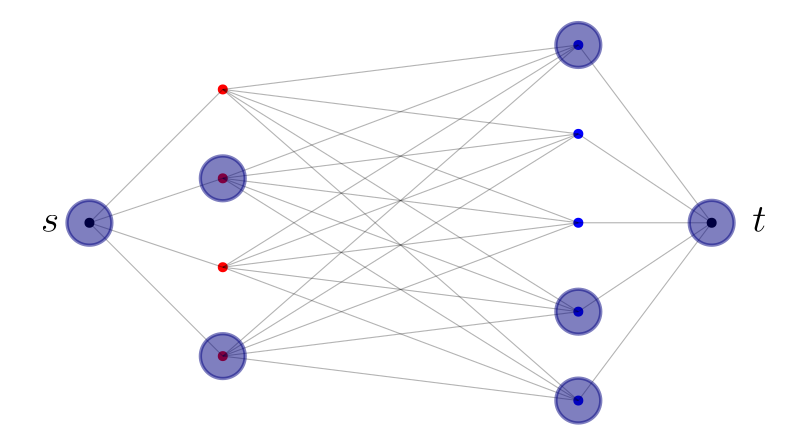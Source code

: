 <?xml version="1.0"?>
<!DOCTYPE ipe SYSTEM "ipe.dtd">
<ipe version="70206" creator="Ipe 7.2.7">
<info created="D:20190513071314" modified="D:20190513072508"/>
<ipestyle name="basic">
<symbol name="arrow/arc(spx)">
<path stroke="sym-stroke" fill="sym-stroke" pen="sym-pen">
0 0 m
-1 0.333 l
-1 -0.333 l
h
</path>
</symbol>
<symbol name="arrow/farc(spx)">
<path stroke="sym-stroke" fill="white" pen="sym-pen">
0 0 m
-1 0.333 l
-1 -0.333 l
h
</path>
</symbol>
<symbol name="arrow/ptarc(spx)">
<path stroke="sym-stroke" fill="sym-stroke" pen="sym-pen">
0 0 m
-1 0.333 l
-0.8 0 l
-1 -0.333 l
h
</path>
</symbol>
<symbol name="arrow/fptarc(spx)">
<path stroke="sym-stroke" fill="white" pen="sym-pen">
0 0 m
-1 0.333 l
-0.8 0 l
-1 -0.333 l
h
</path>
</symbol>
<symbol name="mark/circle(sx)" transformations="translations">
<path fill="sym-stroke">
0.6 0 0 0.6 0 0 e
0.4 0 0 0.4 0 0 e
</path>
</symbol>
<symbol name="mark/disk(sx)" transformations="translations">
<path fill="sym-stroke">
0.6 0 0 0.6 0 0 e
</path>
</symbol>
<symbol name="mark/fdisk(sfx)" transformations="translations">
<group>
<path fill="sym-fill">
0.5 0 0 0.5 0 0 e
</path>
<path fill="sym-stroke" fillrule="eofill">
0.6 0 0 0.6 0 0 e
0.4 0 0 0.4 0 0 e
</path>
</group>
</symbol>
<symbol name="mark/box(sx)" transformations="translations">
<path fill="sym-stroke" fillrule="eofill">
-0.6 -0.6 m
0.6 -0.6 l
0.6 0.6 l
-0.6 0.6 l
h
-0.4 -0.4 m
0.4 -0.4 l
0.4 0.4 l
-0.4 0.4 l
h
</path>
</symbol>
<symbol name="mark/square(sx)" transformations="translations">
<path fill="sym-stroke">
-0.6 -0.6 m
0.6 -0.6 l
0.6 0.6 l
-0.6 0.6 l
h
</path>
</symbol>
<symbol name="mark/fsquare(sfx)" transformations="translations">
<group>
<path fill="sym-fill">
-0.5 -0.5 m
0.5 -0.5 l
0.5 0.5 l
-0.5 0.5 l
h
</path>
<path fill="sym-stroke" fillrule="eofill">
-0.6 -0.6 m
0.6 -0.6 l
0.6 0.6 l
-0.6 0.6 l
h
-0.4 -0.4 m
0.4 -0.4 l
0.4 0.4 l
-0.4 0.4 l
h
</path>
</group>
</symbol>
<symbol name="mark/cross(sx)" transformations="translations">
<group>
<path fill="sym-stroke">
-0.43 -0.57 m
0.57 0.43 l
0.43 0.57 l
-0.57 -0.43 l
h
</path>
<path fill="sym-stroke">
-0.43 0.57 m
0.57 -0.43 l
0.43 -0.57 l
-0.57 0.43 l
h
</path>
</group>
</symbol>
<symbol name="arrow/fnormal(spx)">
<path stroke="sym-stroke" fill="white" pen="sym-pen">
0 0 m
-1 0.333 l
-1 -0.333 l
h
</path>
</symbol>
<symbol name="arrow/pointed(spx)">
<path stroke="sym-stroke" fill="sym-stroke" pen="sym-pen">
0 0 m
-1 0.333 l
-0.8 0 l
-1 -0.333 l
h
</path>
</symbol>
<symbol name="arrow/fpointed(spx)">
<path stroke="sym-stroke" fill="white" pen="sym-pen">
0 0 m
-1 0.333 l
-0.8 0 l
-1 -0.333 l
h
</path>
</symbol>
<symbol name="arrow/linear(spx)">
<path stroke="sym-stroke" pen="sym-pen">
-1 0.333 m
0 0 l
-1 -0.333 l
</path>
</symbol>
<symbol name="arrow/fdouble(spx)">
<path stroke="sym-stroke" fill="white" pen="sym-pen">
0 0 m
-1 0.333 l
-1 -0.333 l
h
-1 0 m
-2 0.333 l
-2 -0.333 l
h
</path>
</symbol>
<symbol name="arrow/double(spx)">
<path stroke="sym-stroke" fill="sym-stroke" pen="sym-pen">
0 0 m
-1 0.333 l
-1 -0.333 l
h
-1 0 m
-2 0.333 l
-2 -0.333 l
h
</path>
</symbol>
<pen name="heavier" value="0.8"/>
<pen name="fat" value="1.2"/>
<pen name="ultrafat" value="2"/>
<symbolsize name="large" value="5"/>
<symbolsize name="small" value="2"/>
<symbolsize name="tiny" value="1.1"/>
<arrowsize name="large" value="10"/>
<arrowsize name="small" value="5"/>
<arrowsize name="tiny" value="3"/>
<color name="red" value="1 0 0"/>
<color name="green" value="0 1 0"/>
<color name="blue" value="0 0 1"/>
<color name="yellow" value="1 1 0"/>
<color name="orange" value="1 0.647 0"/>
<color name="gold" value="1 0.843 0"/>
<color name="purple" value="0.627 0.125 0.941"/>
<color name="gray" value="0.745"/>
<color name="brown" value="0.647 0.165 0.165"/>
<color name="navy" value="0 0 0.502"/>
<color name="pink" value="1 0.753 0.796"/>
<color name="seagreen" value="0.18 0.545 0.341"/>
<color name="turquoise" value="0.251 0.878 0.816"/>
<color name="violet" value="0.933 0.51 0.933"/>
<color name="darkblue" value="0 0 0.545"/>
<color name="darkcyan" value="0 0.545 0.545"/>
<color name="darkgray" value="0.663"/>
<color name="darkgreen" value="0 0.392 0"/>
<color name="darkmagenta" value="0.545 0 0.545"/>
<color name="darkorange" value="1 0.549 0"/>
<color name="darkred" value="0.545 0 0"/>
<color name="lightblue" value="0.678 0.847 0.902"/>
<color name="lightcyan" value="0.878 1 1"/>
<color name="lightgray" value="0.827"/>
<color name="lightgreen" value="0.565 0.933 0.565"/>
<color name="lightyellow" value="1 1 0.878"/>
<dashstyle name="dashed" value="[4] 0"/>
<dashstyle name="dotted" value="[1 3] 0"/>
<dashstyle name="dash dotted" value="[4 2 1 2] 0"/>
<dashstyle name="dash dot dotted" value="[4 2 1 2 1 2] 0"/>
<textsize name="large" value="\large"/>
<textsize name="small" value="\small"/>
<textsize name="tiny" value="\tiny"/>
<textsize name="Large" value="\Large"/>
<textsize name="LARGE" value="\LARGE"/>
<textsize name="huge" value="\huge"/>
<textsize name="Huge" value="\Huge"/>
<textsize name="footnote" value="\footnotesize"/>
<textstyle name="center" begin="\begin{center}" end="\end{center}"/>
<textstyle name="itemize" begin="\begin{itemize}" end="\end{itemize}"/>
<textstyle name="item" begin="\begin{itemize}\item{}" end="\end{itemize}"/>
<gridsize name="4 pts" value="4"/>
<gridsize name="8 pts (~3 mm)" value="8"/>
<gridsize name="16 pts (~6 mm)" value="16"/>
<gridsize name="32 pts (~12 mm)" value="32"/>
<gridsize name="10 pts (~3.5 mm)" value="10"/>
<gridsize name="20 pts (~7 mm)" value="20"/>
<gridsize name="14 pts (~5 mm)" value="14"/>
<gridsize name="28 pts (~10 mm)" value="28"/>
<gridsize name="56 pts (~20 mm)" value="56"/>
<anglesize name="90 deg" value="90"/>
<anglesize name="60 deg" value="60"/>
<anglesize name="45 deg" value="45"/>
<anglesize name="30 deg" value="30"/>
<anglesize name="22.5 deg" value="22.5"/>
<opacity name="10%" value="0.1"/>
<opacity name="30%" value="0.3"/>
<opacity name="50%" value="0.5"/>
<opacity name="75%" value="0.75"/>
<tiling name="falling" angle="-60" step="4" width="1"/>
<tiling name="rising" angle="30" step="4" width="1"/>
</ipestyle>
<page>
<layer name="alpha"/>
<layer name="alive_st"/>
<layer name="alive_1"/>
<layer name="alive_2"/>
<layer name="sabt"/>
<layer name="sab"/>
<layer name="abt"/>
<layer name="len1"/>
<view layers="alpha alive_st alive_1 alive_2" active="len1"/>
<path layer="alpha" matrix="0.75 0 0 0.625 16 208" stroke="white">
128 512 m
128 256 l
512 256 l
512 512 l
h
</path>
<use matrix="1 0 0 1 -64 48" name="mark/disk(sx)" pos="256 448" size="normal" stroke="red"/>
<use matrix="1 0 0 1 -64 48" name="mark/disk(sx)" pos="256 416" size="normal" stroke="red"/>
<use matrix="1 0 0 1 -64 48" name="mark/disk(sx)" pos="256 384" size="normal" stroke="red"/>
<use matrix="1 0 0 1 -64 48" name="mark/disk(sx)" pos="256 352" size="normal" stroke="red"/>
<use matrix="1 0 0 1 -64 32" name="mark/disk(sx)" pos="384 480" size="normal" stroke="blue"/>
<use matrix="1 0 0 1 -64 32" name="mark/disk(sx)" pos="384 448" size="normal" stroke="blue"/>
<use matrix="1 0 0 1 -64 48" name="mark/disk(sx)" pos="384 400" size="normal" stroke="blue"/>
<use matrix="1 0 0 1 -64 48" name="mark/disk(sx)" pos="384 368" size="normal" stroke="blue"/>
<use matrix="1 0 0 1 -64 48" name="mark/disk(sx)" pos="384 336" size="normal" stroke="blue"/>
<use matrix="1 0 0 1 -64 48" name="mark/disk(sx)" pos="208 400" size="normal" stroke="black"/>
<use matrix="1 0 0 1 -64 48" name="mark/disk(sx)" pos="432 400" size="normal" stroke="black"/>
<path matrix="1 0 0 1 -64 48" stroke="black" opacity="30%">
256 448 m
384 464 l
</path>
<path matrix="1 0 0 1 -64 48" stroke="black" opacity="30%">
256 448 m
384 432 l
</path>
<path matrix="1 0 0 1 -64 48" stroke="black" opacity="30%">
256 448 m
384 400 l
</path>
<path matrix="1 0 0 1 -64 48" stroke="black" opacity="30%">
256 448 m
384 368 l
</path>
<path matrix="1 0 0 1 -64 48" stroke="black" opacity="30%">
256 448 m
384 336 l
</path>
<path matrix="1 0 0 1 -64 48" stroke="black" opacity="30%">
256 416 m
384 464 l
</path>
<path matrix="1 0 0 1 -64 48" stroke="black" opacity="30%">
256 416 m
384 432 l
</path>
<path matrix="1 0 0 1 -64 48" stroke="black" opacity="30%">
256 416 m
384 400 l
</path>
<path matrix="1 0 0 1 -64 48" stroke="black" opacity="30%">
256 384 m
384 368 l
</path>
<path matrix="1 0 0 1 -64 48" stroke="black" opacity="30%">
256 384 m
384 336 l
</path>
<path matrix="1 0 0 1 -64 48" stroke="black" opacity="30%">
256 384 m
384 400 l
</path>
<path matrix="1 0 0 1 -64 48" stroke="black" opacity="30%">
256 416 m
384 368 l
</path>
<path matrix="1 0 0 1 -64 48" stroke="black" opacity="30%">
256 416 m
384 336 l
</path>
<path matrix="1 0 0 1 -64 48" stroke="black" opacity="30%">
256 384 m
384 432 l
</path>
<path matrix="1 0 0 1 -64 48" stroke="black" opacity="30%">
256 384 m
384 464 l
</path>
<path matrix="1 0 0 1 -64 48" stroke="black" opacity="30%">
256 352 m
384 464 l
</path>
<path matrix="1 0 0 1 -64 48" stroke="black" opacity="30%">
256 352 m
384 432 l
</path>
<path matrix="1 0 0 1 -64 48" stroke="black" opacity="30%">
256 352 m
384 400 l
</path>
<path matrix="1 0 0 1 -64 48" stroke="black" opacity="30%">
256 352 m
384 368 l
</path>
<path matrix="1 0 0 1 -64 48" stroke="black" opacity="30%">
256 352 m
384 336 l
</path>
<path matrix="1 0 0 1 -64 48" stroke="black" opacity="30%">
208 400 m
256 448 l
</path>
<path matrix="1 0 0 1 -64 48" stroke="black" opacity="30%">
208 400 m
256 416 l
</path>
<path matrix="1 0 0 1 -64 48" stroke="black" opacity="30%">
208 400 m
256 384 l
</path>
<path matrix="1 0 0 1 -64 48" stroke="black" opacity="30%">
208 400 m
256 352 l
</path>
<path matrix="1 0 0 1 -64 48" stroke="black" opacity="30%">
384 464 m
432 400 l
</path>
<path matrix="1 0 0 1 -64 48" stroke="black" opacity="30%">
384 432 m
432 400 l
</path>
<path matrix="1 0 0 1 -64 48" stroke="black" opacity="30%">
384 400 m
432 400 l
</path>
<path matrix="1 0 0 1 -64 48" stroke="black" opacity="30%">
384 368 m
432 400 l
</path>
<path matrix="1 0 0 1 -64 48" stroke="black" opacity="30%">
384 336 m
432 400 l
</path>
<text matrix="1 0 0 1 -64 48" transformations="translations" pos="190.5 396.769" stroke="black" type="label" width="6.617" height="6.177" depth="0" valign="baseline" size="Large" style="math">s</text>
<text matrix="1 0 0 1 -64 48" transformations="translations" pos="446.654 396.769" stroke="black" type="label" width="5.073" height="8.824" depth="0" valign="baseline" size="Large" style="math">t</text>
<path layer="alive_st" matrix="1 0 0 1 16 -112" stroke="navy" fill="navy" pen="fat" opacity="50%">
8.0625 0 0 8.0625 128 560 e
</path>
<path matrix="1 0 0 1 240 -112" stroke="navy" fill="navy" pen="fat" opacity="50%">
8.0625 0 0 8.0625 128 560 e
</path>
<path layer="alive_1" matrix="1 0 0 1 192 -48" stroke="navy" fill="navy" pen="fat" opacity="50%">
8.0625 0 0 8.0625 128 560 e
</path>
<path matrix="1 0 0 1 192 -144" stroke="navy" fill="navy" pen="fat" opacity="50%">
8.0625 0 0 8.0625 128 560 e
</path>
<path matrix="1 0 0 1 192 -176" stroke="navy" fill="navy" pen="fat" opacity="50%">
8.0625 0 0 8.0625 128 560 e
</path>
<path layer="alive_2" matrix="1 0 0 1 64 -160" stroke="navy" fill="navy" pen="fat" opacity="50%">
8.0625 0 0 8.0625 128 560 e
</path>
<path matrix="1 0 0 1 64 -96" stroke="navy" fill="navy" pen="fat" opacity="50%">
8.0625 0 0 8.0625 128 560 e
</path>
<path layer="sabt" stroke="navy" pen="fat" arrow="normal/normal">
144 448 m
192 432 l
320 480 l
368 448 l
</path>
<path layer="sab" stroke="navy" pen="fat" arrow="normal/normal">
144 448 m
192 496 l
320 512 l
</path>
<path layer="abt" stroke="navy" pen="fat" arrow="normal/normal">
192 400 m
320 448 l
368 448 l
</path>
<path layer="len1" stroke="navy" pen="fat" arrow="normal/normal">
192 464 m
320 384 l
</path>
</page>
<page>
<layer name="alpha"/>
<layer name="alive_st"/>
<layer name="alive_1"/>
<layer name="alive_2"/>
<layer name="sabt"/>
<layer name="sab"/>
<layer name="abt"/>
<layer name="len1"/>
<view layers="alpha alive_st alive_1 alive_2 len1" active="len1"/>
<path layer="alpha" matrix="0.75 0 0 0.625 16 208" stroke="white">
128 512 m
128 256 l
512 256 l
512 512 l
h
</path>
<use matrix="1 0 0 1 -64 48" name="mark/disk(sx)" pos="256 448" size="normal" stroke="red"/>
<use matrix="1 0 0 1 -64 48" name="mark/disk(sx)" pos="256 416" size="normal" stroke="red"/>
<use matrix="1 0 0 1 -64 48" name="mark/disk(sx)" pos="256 384" size="normal" stroke="red"/>
<use matrix="1 0 0 1 -64 48" name="mark/disk(sx)" pos="256 352" size="normal" stroke="red"/>
<use matrix="1 0 0 1 -64 32" name="mark/disk(sx)" pos="384 480" size="normal" stroke="blue"/>
<use matrix="1 0 0 1 -64 32" name="mark/disk(sx)" pos="384 448" size="normal" stroke="blue"/>
<use matrix="1 0 0 1 -64 48" name="mark/disk(sx)" pos="384 400" size="normal" stroke="blue"/>
<use matrix="1 0 0 1 -64 48" name="mark/disk(sx)" pos="384 368" size="normal" stroke="blue"/>
<use matrix="1 0 0 1 -64 48" name="mark/disk(sx)" pos="384 336" size="normal" stroke="blue"/>
<use matrix="1 0 0 1 -64 48" name="mark/disk(sx)" pos="208 400" size="normal" stroke="black"/>
<use matrix="1 0 0 1 -64 48" name="mark/disk(sx)" pos="432 400" size="normal" stroke="black"/>
<path matrix="1 0 0 1 -64 48" stroke="black" opacity="30%">
256 448 m
384 464 l
</path>
<path matrix="1 0 0 1 -64 48" stroke="black" opacity="30%">
256 448 m
384 432 l
</path>
<path matrix="1 0 0 1 -64 48" stroke="black" opacity="30%">
256 448 m
384 400 l
</path>
<path matrix="1 0 0 1 -64 48" stroke="black" opacity="30%">
256 448 m
384 368 l
</path>
<path matrix="1 0 0 1 -64 48" stroke="black" opacity="30%">
256 448 m
384 336 l
</path>
<path matrix="1 0 0 1 -64 48" stroke="black" opacity="30%">
256 416 m
384 464 l
</path>
<path matrix="1 0 0 1 -64 48" stroke="black" opacity="30%">
256 416 m
384 432 l
</path>
<path matrix="1 0 0 1 -64 48" stroke="black" opacity="30%">
256 416 m
384 400 l
</path>
<path matrix="1 0 0 1 -64 48" stroke="black" opacity="30%">
256 384 m
384 368 l
</path>
<path matrix="1 0 0 1 -64 48" stroke="black" opacity="30%">
256 384 m
384 336 l
</path>
<path matrix="1 0 0 1 -64 48" stroke="black" opacity="30%">
256 384 m
384 400 l
</path>
<path matrix="1 0 0 1 -64 48" stroke="black" opacity="30%">
256 416 m
384 368 l
</path>
<path matrix="1 0 0 1 -64 48" stroke="black" opacity="30%">
256 416 m
384 336 l
</path>
<path matrix="1 0 0 1 -64 48" stroke="black" opacity="30%">
256 384 m
384 432 l
</path>
<path matrix="1 0 0 1 -64 48" stroke="black" opacity="30%">
256 384 m
384 464 l
</path>
<path matrix="1 0 0 1 -64 48" stroke="black" opacity="30%">
256 352 m
384 464 l
</path>
<path matrix="1 0 0 1 -64 48" stroke="black" opacity="30%">
256 352 m
384 432 l
</path>
<path matrix="1 0 0 1 -64 48" stroke="black" opacity="30%">
256 352 m
384 400 l
</path>
<path matrix="1 0 0 1 -64 48" stroke="black" opacity="30%">
256 352 m
384 368 l
</path>
<path matrix="1 0 0 1 -64 48" stroke="black" opacity="30%">
256 352 m
384 336 l
</path>
<path matrix="1 0 0 1 -64 48" stroke="black" opacity="30%">
208 400 m
256 448 l
</path>
<path matrix="1 0 0 1 -64 48" stroke="black" opacity="30%">
208 400 m
256 416 l
</path>
<path matrix="1 0 0 1 -64 48" stroke="black" opacity="30%">
208 400 m
256 384 l
</path>
<path matrix="1 0 0 1 -64 48" stroke="black" opacity="30%">
208 400 m
256 352 l
</path>
<path matrix="1 0 0 1 -64 48" stroke="black" opacity="30%">
384 464 m
432 400 l
</path>
<path matrix="1 0 0 1 -64 48" stroke="black" opacity="30%">
384 432 m
432 400 l
</path>
<path matrix="1 0 0 1 -64 48" stroke="black" opacity="30%">
384 400 m
432 400 l
</path>
<path matrix="1 0 0 1 -64 48" stroke="black" opacity="30%">
384 368 m
432 400 l
</path>
<path matrix="1 0 0 1 -64 48" stroke="black" opacity="30%">
384 336 m
432 400 l
</path>
<text matrix="1 0 0 1 -64 48" transformations="translations" pos="190.5 396.769" stroke="black" type="label" width="6.617" height="6.177" depth="0" valign="baseline" size="Large" style="math">s</text>
<text matrix="1 0 0 1 -64 48" transformations="translations" pos="446.654 396.769" stroke="black" type="label" width="5.073" height="8.824" depth="0" valign="baseline" size="Large" style="math">t</text>
<path layer="alive_st" matrix="1 0 0 1 16 -112" stroke="navy" fill="navy" pen="fat" opacity="50%">
8.0625 0 0 8.0625 128 560 e
</path>
<path matrix="1 0 0 1 240 -112" stroke="navy" fill="navy" pen="fat" opacity="50%">
8.0625 0 0 8.0625 128 560 e
</path>
<path layer="alive_1" matrix="1 0 0 1 192 -48" stroke="navy" fill="navy" pen="fat" opacity="50%">
8.0625 0 0 8.0625 128 560 e
</path>
<path matrix="1 0 0 1 192 -144" stroke="navy" fill="navy" pen="fat" opacity="50%">
8.0625 0 0 8.0625 128 560 e
</path>
<path matrix="1 0 0 1 192 -176" stroke="navy" fill="navy" pen="fat" opacity="50%">
8.0625 0 0 8.0625 128 560 e
</path>
<path layer="alive_2" matrix="1 0 0 1 64 -160" stroke="navy" fill="navy" pen="fat" opacity="50%">
8.0625 0 0 8.0625 128 560 e
</path>
<path matrix="1 0 0 1 64 -96" stroke="navy" fill="navy" pen="fat" opacity="50%">
8.0625 0 0 8.0625 128 560 e
</path>
<path layer="sabt" stroke="navy" pen="fat" arrow="normal/normal">
144 448 m
192 432 l
320 480 l
368 448 l
</path>
<path layer="sab" stroke="navy" pen="fat" arrow="normal/normal">
144 448 m
192 496 l
320 512 l
</path>
<path layer="abt" stroke="navy" pen="fat" arrow="normal/normal">
192 400 m
320 448 l
368 448 l
</path>
<path layer="len1" stroke="navy" pen="fat" arrow="normal/normal">
192 464 m
320 384 l
</path>
</page>
<page>
<layer name="alpha"/>
<layer name="alive_st"/>
<layer name="alive_1"/>
<layer name="alive_2"/>
<layer name="sabt"/>
<layer name="sab"/>
<layer name="abt"/>
<layer name="len1"/>
<view layers="alpha alive_st alive_1 alive_2 sab abt" active="len1"/>
<path layer="alpha" matrix="0.75 0 0 0.625 16 208" stroke="white">
128 512 m
128 256 l
512 256 l
512 512 l
h
</path>
<use matrix="1 0 0 1 -64 48" name="mark/disk(sx)" pos="256 448" size="normal" stroke="red"/>
<use matrix="1 0 0 1 -64 48" name="mark/disk(sx)" pos="256 416" size="normal" stroke="red"/>
<use matrix="1 0 0 1 -64 48" name="mark/disk(sx)" pos="256 384" size="normal" stroke="red"/>
<use matrix="1 0 0 1 -64 48" name="mark/disk(sx)" pos="256 352" size="normal" stroke="red"/>
<use matrix="1 0 0 1 -64 32" name="mark/disk(sx)" pos="384 480" size="normal" stroke="blue"/>
<use matrix="1 0 0 1 -64 32" name="mark/disk(sx)" pos="384 448" size="normal" stroke="blue"/>
<use matrix="1 0 0 1 -64 48" name="mark/disk(sx)" pos="384 400" size="normal" stroke="blue"/>
<use matrix="1 0 0 1 -64 48" name="mark/disk(sx)" pos="384 368" size="normal" stroke="blue"/>
<use matrix="1 0 0 1 -64 48" name="mark/disk(sx)" pos="384 336" size="normal" stroke="blue"/>
<use matrix="1 0 0 1 -64 48" name="mark/disk(sx)" pos="208 400" size="normal" stroke="black"/>
<use matrix="1 0 0 1 -64 48" name="mark/disk(sx)" pos="432 400" size="normal" stroke="black"/>
<path matrix="1 0 0 1 -64 48" stroke="black" opacity="30%">
256 448 m
384 464 l
</path>
<path matrix="1 0 0 1 -64 48" stroke="black" opacity="30%">
256 448 m
384 432 l
</path>
<path matrix="1 0 0 1 -64 48" stroke="black" opacity="30%">
256 448 m
384 400 l
</path>
<path matrix="1 0 0 1 -64 48" stroke="black" opacity="30%">
256 448 m
384 368 l
</path>
<path matrix="1 0 0 1 -64 48" stroke="black" opacity="30%">
256 448 m
384 336 l
</path>
<path matrix="1 0 0 1 -64 48" stroke="black" opacity="30%">
256 416 m
384 464 l
</path>
<path matrix="1 0 0 1 -64 48" stroke="black" opacity="30%">
256 416 m
384 432 l
</path>
<path matrix="1 0 0 1 -64 48" stroke="black" opacity="30%">
256 416 m
384 400 l
</path>
<path matrix="1 0 0 1 -64 48" stroke="black" opacity="30%">
256 384 m
384 368 l
</path>
<path matrix="1 0 0 1 -64 48" stroke="black" opacity="30%">
256 384 m
384 336 l
</path>
<path matrix="1 0 0 1 -64 48" stroke="black" opacity="30%">
256 384 m
384 400 l
</path>
<path matrix="1 0 0 1 -64 48" stroke="black" opacity="30%">
256 416 m
384 368 l
</path>
<path matrix="1 0 0 1 -64 48" stroke="black" opacity="30%">
256 416 m
384 336 l
</path>
<path matrix="1 0 0 1 -64 48" stroke="black" opacity="30%">
256 384 m
384 432 l
</path>
<path matrix="1 0 0 1 -64 48" stroke="black" opacity="30%">
256 384 m
384 464 l
</path>
<path matrix="1 0 0 1 -64 48" stroke="black" opacity="30%">
256 352 m
384 464 l
</path>
<path matrix="1 0 0 1 -64 48" stroke="black" opacity="30%">
256 352 m
384 432 l
</path>
<path matrix="1 0 0 1 -64 48" stroke="black" opacity="30%">
256 352 m
384 400 l
</path>
<path matrix="1 0 0 1 -64 48" stroke="black" opacity="30%">
256 352 m
384 368 l
</path>
<path matrix="1 0 0 1 -64 48" stroke="black" opacity="30%">
256 352 m
384 336 l
</path>
<path matrix="1 0 0 1 -64 48" stroke="black" opacity="30%">
208 400 m
256 448 l
</path>
<path matrix="1 0 0 1 -64 48" stroke="black" opacity="30%">
208 400 m
256 416 l
</path>
<path matrix="1 0 0 1 -64 48" stroke="black" opacity="30%">
208 400 m
256 384 l
</path>
<path matrix="1 0 0 1 -64 48" stroke="black" opacity="30%">
208 400 m
256 352 l
</path>
<path matrix="1 0 0 1 -64 48" stroke="black" opacity="30%">
384 464 m
432 400 l
</path>
<path matrix="1 0 0 1 -64 48" stroke="black" opacity="30%">
384 432 m
432 400 l
</path>
<path matrix="1 0 0 1 -64 48" stroke="black" opacity="30%">
384 400 m
432 400 l
</path>
<path matrix="1 0 0 1 -64 48" stroke="black" opacity="30%">
384 368 m
432 400 l
</path>
<path matrix="1 0 0 1 -64 48" stroke="black" opacity="30%">
384 336 m
432 400 l
</path>
<text matrix="1 0 0 1 -64 48" transformations="translations" pos="190.5 396.769" stroke="black" type="label" width="6.617" height="6.177" depth="0" valign="baseline" size="Large" style="math">s</text>
<text matrix="1 0 0 1 -64 48" transformations="translations" pos="446.654 396.769" stroke="black" type="label" width="5.073" height="8.824" depth="0" valign="baseline" size="Large" style="math">t</text>
<path layer="alive_st" matrix="1 0 0 1 16 -112" stroke="navy" fill="navy" pen="fat" opacity="50%">
8.0625 0 0 8.0625 128 560 e
</path>
<path matrix="1 0 0 1 240 -112" stroke="navy" fill="navy" pen="fat" opacity="50%">
8.0625 0 0 8.0625 128 560 e
</path>
<path layer="alive_1" matrix="1 0 0 1 192 -48" stroke="navy" fill="navy" pen="fat" opacity="50%">
8.0625 0 0 8.0625 128 560 e
</path>
<path matrix="1 0 0 1 192 -144" stroke="navy" fill="navy" pen="fat" opacity="50%">
8.0625 0 0 8.0625 128 560 e
</path>
<path matrix="1 0 0 1 192 -176" stroke="navy" fill="navy" pen="fat" opacity="50%">
8.0625 0 0 8.0625 128 560 e
</path>
<path layer="alive_2" matrix="1 0 0 1 64 -160" stroke="navy" fill="navy" pen="fat" opacity="50%">
8.0625 0 0 8.0625 128 560 e
</path>
<path matrix="1 0 0 1 64 -96" stroke="navy" fill="navy" pen="fat" opacity="50%">
8.0625 0 0 8.0625 128 560 e
</path>
<path layer="sabt" stroke="navy" pen="fat" arrow="normal/normal">
144 448 m
192 432 l
320 480 l
368 448 l
</path>
<path layer="sab" stroke="navy" pen="fat" arrow="normal/normal">
144 448 m
192 496 l
320 512 l
</path>
<path layer="abt" stroke="navy" pen="fat" arrow="normal/normal">
192 400 m
320 448 l
368 448 l
</path>
<path layer="len1" stroke="navy" pen="fat" arrow="normal/normal">
192 464 m
320 384 l
</path>
</page>
<page>
<layer name="alpha"/>
<layer name="alive_st"/>
<layer name="alive_1"/>
<layer name="alive_2"/>
<layer name="sabt"/>
<layer name="sab"/>
<layer name="abt"/>
<layer name="len1"/>
<view layers="alpha alive_st alive_1 alive_2 sabt" active="len1"/>
<path layer="alpha" matrix="0.75 0 0 0.625 16 208" stroke="white">
128 512 m
128 256 l
512 256 l
512 512 l
h
</path>
<use matrix="1 0 0 1 -64 48" name="mark/disk(sx)" pos="256 448" size="normal" stroke="red"/>
<use matrix="1 0 0 1 -64 48" name="mark/disk(sx)" pos="256 416" size="normal" stroke="red"/>
<use matrix="1 0 0 1 -64 48" name="mark/disk(sx)" pos="256 384" size="normal" stroke="red"/>
<use matrix="1 0 0 1 -64 48" name="mark/disk(sx)" pos="256 352" size="normal" stroke="red"/>
<use matrix="1 0 0 1 -64 32" name="mark/disk(sx)" pos="384 480" size="normal" stroke="blue"/>
<use matrix="1 0 0 1 -64 32" name="mark/disk(sx)" pos="384 448" size="normal" stroke="blue"/>
<use matrix="1 0 0 1 -64 48" name="mark/disk(sx)" pos="384 400" size="normal" stroke="blue"/>
<use matrix="1 0 0 1 -64 48" name="mark/disk(sx)" pos="384 368" size="normal" stroke="blue"/>
<use matrix="1 0 0 1 -64 48" name="mark/disk(sx)" pos="384 336" size="normal" stroke="blue"/>
<use matrix="1 0 0 1 -64 48" name="mark/disk(sx)" pos="208 400" size="normal" stroke="black"/>
<use matrix="1 0 0 1 -64 48" name="mark/disk(sx)" pos="432 400" size="normal" stroke="black"/>
<path matrix="1 0 0 1 -64 48" stroke="black" opacity="30%">
256 448 m
384 464 l
</path>
<path matrix="1 0 0 1 -64 48" stroke="black" opacity="30%">
256 448 m
384 432 l
</path>
<path matrix="1 0 0 1 -64 48" stroke="black" opacity="30%">
256 448 m
384 400 l
</path>
<path matrix="1 0 0 1 -64 48" stroke="black" opacity="30%">
256 448 m
384 368 l
</path>
<path matrix="1 0 0 1 -64 48" stroke="black" opacity="30%">
256 448 m
384 336 l
</path>
<path matrix="1 0 0 1 -64 48" stroke="black" opacity="30%">
256 416 m
384 464 l
</path>
<path matrix="1 0 0 1 -64 48" stroke="black" opacity="30%">
256 416 m
384 432 l
</path>
<path matrix="1 0 0 1 -64 48" stroke="black" opacity="30%">
256 416 m
384 400 l
</path>
<path matrix="1 0 0 1 -64 48" stroke="black" opacity="30%">
256 384 m
384 368 l
</path>
<path matrix="1 0 0 1 -64 48" stroke="black" opacity="30%">
256 384 m
384 336 l
</path>
<path matrix="1 0 0 1 -64 48" stroke="black" opacity="30%">
256 384 m
384 400 l
</path>
<path matrix="1 0 0 1 -64 48" stroke="black" opacity="30%">
256 416 m
384 368 l
</path>
<path matrix="1 0 0 1 -64 48" stroke="black" opacity="30%">
256 416 m
384 336 l
</path>
<path matrix="1 0 0 1 -64 48" stroke="black" opacity="30%">
256 384 m
384 432 l
</path>
<path matrix="1 0 0 1 -64 48" stroke="black" opacity="30%">
256 384 m
384 464 l
</path>
<path matrix="1 0 0 1 -64 48" stroke="black" opacity="30%">
256 352 m
384 464 l
</path>
<path matrix="1 0 0 1 -64 48" stroke="black" opacity="30%">
256 352 m
384 432 l
</path>
<path matrix="1 0 0 1 -64 48" stroke="black" opacity="30%">
256 352 m
384 400 l
</path>
<path matrix="1 0 0 1 -64 48" stroke="black" opacity="30%">
256 352 m
384 368 l
</path>
<path matrix="1 0 0 1 -64 48" stroke="black" opacity="30%">
256 352 m
384 336 l
</path>
<path matrix="1 0 0 1 -64 48" stroke="black" opacity="30%">
208 400 m
256 448 l
</path>
<path matrix="1 0 0 1 -64 48" stroke="black" opacity="30%">
208 400 m
256 416 l
</path>
<path matrix="1 0 0 1 -64 48" stroke="black" opacity="30%">
208 400 m
256 384 l
</path>
<path matrix="1 0 0 1 -64 48" stroke="black" opacity="30%">
208 400 m
256 352 l
</path>
<path matrix="1 0 0 1 -64 48" stroke="black" opacity="30%">
384 464 m
432 400 l
</path>
<path matrix="1 0 0 1 -64 48" stroke="black" opacity="30%">
384 432 m
432 400 l
</path>
<path matrix="1 0 0 1 -64 48" stroke="black" opacity="30%">
384 400 m
432 400 l
</path>
<path matrix="1 0 0 1 -64 48" stroke="black" opacity="30%">
384 368 m
432 400 l
</path>
<path matrix="1 0 0 1 -64 48" stroke="black" opacity="30%">
384 336 m
432 400 l
</path>
<text matrix="1 0 0 1 -64 48" transformations="translations" pos="190.5 396.769" stroke="black" type="label" width="6.617" height="6.177" depth="0" valign="baseline" size="Large" style="math">s</text>
<text matrix="1 0 0 1 -64 48" transformations="translations" pos="446.654 396.769" stroke="black" type="label" width="5.073" height="8.824" depth="0" valign="baseline" size="Large" style="math">t</text>
<path layer="alive_st" matrix="1 0 0 1 16 -112" stroke="navy" fill="navy" pen="fat" opacity="50%">
8.0625 0 0 8.0625 128 560 e
</path>
<path matrix="1 0 0 1 240 -112" stroke="navy" fill="navy" pen="fat" opacity="50%">
8.0625 0 0 8.0625 128 560 e
</path>
<path layer="alive_1" matrix="1 0 0 1 192 -48" stroke="navy" fill="navy" pen="fat" opacity="50%">
8.0625 0 0 8.0625 128 560 e
</path>
<path matrix="1 0 0 1 192 -144" stroke="navy" fill="navy" pen="fat" opacity="50%">
8.0625 0 0 8.0625 128 560 e
</path>
<path matrix="1 0 0 1 192 -176" stroke="navy" fill="navy" pen="fat" opacity="50%">
8.0625 0 0 8.0625 128 560 e
</path>
<path layer="alive_2" matrix="1 0 0 1 64 -160" stroke="navy" fill="navy" pen="fat" opacity="50%">
8.0625 0 0 8.0625 128 560 e
</path>
<path matrix="1 0 0 1 64 -96" stroke="navy" fill="navy" pen="fat" opacity="50%">
8.0625 0 0 8.0625 128 560 e
</path>
<path layer="sabt" stroke="navy" pen="fat" arrow="normal/normal">
144 448 m
192 432 l
320 480 l
368 448 l
</path>
<path layer="sab" stroke="navy" pen="fat" arrow="normal/normal">
144 448 m
192 496 l
320 512 l
</path>
<path layer="abt" stroke="navy" pen="fat" arrow="normal/normal">
192 400 m
320 448 l
368 448 l
</path>
<path layer="len1" stroke="navy" pen="fat" arrow="normal/normal">
192 464 m
320 384 l
</path>
</page>
<page>
<layer name="alpha"/>
<layer name="alive_st"/>
<layer name="alive_1"/>
<layer name="alive_2"/>
<layer name="sabt"/>
<layer name="sab"/>
<layer name="abt"/>
<layer name="len1"/>
<layer name="labels_ab"/>
<view layers="alpha alive_st alive_1 alive_2 sab labels_ab" active="labels_ab"/>
<path layer="alpha" matrix="0.75 0 0 0.625 16 208" stroke="white">
128 512 m
128 256 l
512 256 l
512 512 l
h
</path>
<use matrix="1 0 0 1 -64 48" name="mark/disk(sx)" pos="256 448" size="normal" stroke="red"/>
<use matrix="1 0 0 1 -64 48" name="mark/disk(sx)" pos="256 416" size="normal" stroke="red"/>
<use matrix="1 0 0 1 -64 48" name="mark/disk(sx)" pos="256 384" size="normal" stroke="red"/>
<use matrix="1 0 0 1 -64 48" name="mark/disk(sx)" pos="256 352" size="normal" stroke="red"/>
<use matrix="1 0 0 1 -64 32" name="mark/disk(sx)" pos="384 480" size="normal" stroke="blue"/>
<use matrix="1 0 0 1 -64 32" name="mark/disk(sx)" pos="384 448" size="normal" stroke="blue"/>
<use matrix="1 0 0 1 -64 48" name="mark/disk(sx)" pos="384 400" size="normal" stroke="blue"/>
<use matrix="1 0 0 1 -64 48" name="mark/disk(sx)" pos="384 368" size="normal" stroke="blue"/>
<use matrix="1 0 0 1 -64 48" name="mark/disk(sx)" pos="384 336" size="normal" stroke="blue"/>
<use matrix="1 0 0 1 -64 48" name="mark/disk(sx)" pos="208 400" size="normal" stroke="black"/>
<use matrix="1 0 0 1 -64 48" name="mark/disk(sx)" pos="432 400" size="normal" stroke="black"/>
<path matrix="1 0 0 1 -64 48" stroke="black" opacity="30%">
256 448 m
384 464 l
</path>
<path matrix="1 0 0 1 -64 48" stroke="black" opacity="30%">
256 448 m
384 432 l
</path>
<path matrix="1 0 0 1 -64 48" stroke="black" opacity="30%">
256 448 m
384 400 l
</path>
<path matrix="1 0 0 1 -64 48" stroke="black" opacity="30%">
256 448 m
384 368 l
</path>
<path matrix="1 0 0 1 -64 48" stroke="black" opacity="30%">
256 448 m
384 336 l
</path>
<path matrix="1 0 0 1 -64 48" stroke="black" opacity="30%">
256 416 m
384 464 l
</path>
<path matrix="1 0 0 1 -64 48" stroke="black" opacity="30%">
256 416 m
384 432 l
</path>
<path matrix="1 0 0 1 -64 48" stroke="black" opacity="30%">
256 416 m
384 400 l
</path>
<path matrix="1 0 0 1 -64 48" stroke="black" opacity="30%">
256 384 m
384 368 l
</path>
<path matrix="1 0 0 1 -64 48" stroke="black" opacity="30%">
256 384 m
384 336 l
</path>
<path matrix="1 0 0 1 -64 48" stroke="black" opacity="30%">
256 384 m
384 400 l
</path>
<path matrix="1 0 0 1 -64 48" stroke="black" opacity="30%">
256 416 m
384 368 l
</path>
<path matrix="1 0 0 1 -64 48" stroke="black" opacity="30%">
256 416 m
384 336 l
</path>
<path matrix="1 0 0 1 -64 48" stroke="black" opacity="30%">
256 384 m
384 432 l
</path>
<path matrix="1 0 0 1 -64 48" stroke="black" opacity="30%">
256 384 m
384 464 l
</path>
<path matrix="1 0 0 1 -64 48" stroke="black" opacity="30%">
256 352 m
384 464 l
</path>
<path matrix="1 0 0 1 -64 48" stroke="black" opacity="30%">
256 352 m
384 432 l
</path>
<path matrix="1 0 0 1 -64 48" stroke="black" opacity="30%">
256 352 m
384 400 l
</path>
<path matrix="1 0 0 1 -64 48" stroke="black" opacity="30%">
256 352 m
384 368 l
</path>
<path matrix="1 0 0 1 -64 48" stroke="black" opacity="30%">
256 352 m
384 336 l
</path>
<path matrix="1 0 0 1 -64 48" stroke="black" opacity="30%">
208 400 m
256 448 l
</path>
<path matrix="1 0 0 1 -64 48" stroke="black" opacity="30%">
208 400 m
256 416 l
</path>
<path matrix="1 0 0 1 -64 48" stroke="black" opacity="30%">
208 400 m
256 384 l
</path>
<path matrix="1 0 0 1 -64 48" stroke="black" opacity="30%">
208 400 m
256 352 l
</path>
<path matrix="1 0 0 1 -64 48" stroke="black" opacity="30%">
384 464 m
432 400 l
</path>
<path matrix="1 0 0 1 -64 48" stroke="black" opacity="30%">
384 432 m
432 400 l
</path>
<path matrix="1 0 0 1 -64 48" stroke="black" opacity="30%">
384 400 m
432 400 l
</path>
<path matrix="1 0 0 1 -64 48" stroke="black" opacity="30%">
384 368 m
432 400 l
</path>
<path matrix="1 0 0 1 -64 48" stroke="black" opacity="30%">
384 336 m
432 400 l
</path>
<text matrix="1 0 0 1 -64 48" transformations="translations" pos="190.5 396.769" stroke="black" type="label" width="6.617" height="6.177" depth="0" valign="baseline" size="Large" style="math">s</text>
<text matrix="1 0 0 1 -64 48" transformations="translations" pos="446.654 396.769" stroke="black" type="label" width="5.073" height="8.824" depth="0" valign="baseline" size="Large" style="math">t</text>
<path layer="alive_st" matrix="1 0 0 1 16 -112" stroke="navy" fill="navy" pen="fat" opacity="50%">
8.0625 0 0 8.0625 128 560 e
</path>
<path matrix="1 0 0 1 240 -112" stroke="navy" fill="navy" pen="fat" opacity="50%">
8.0625 0 0 8.0625 128 560 e
</path>
<path layer="alive_1" matrix="1 0 0 1 192 -48" stroke="navy" fill="navy" pen="fat" opacity="50%">
8.0625 0 0 8.0625 128 560 e
</path>
<path matrix="1 0 0 1 192 -144" stroke="navy" fill="navy" pen="fat" opacity="50%">
8.0625 0 0 8.0625 128 560 e
</path>
<path matrix="1 0 0 1 192 -176" stroke="navy" fill="navy" pen="fat" opacity="50%">
8.0625 0 0 8.0625 128 560 e
</path>
<path layer="alive_2" matrix="1 0 0 1 64 -160" stroke="navy" fill="navy" pen="fat" opacity="50%">
8.0625 0 0 8.0625 128 560 e
</path>
<path matrix="1 0 0 1 64 -96" stroke="navy" fill="navy" pen="fat" opacity="50%">
8.0625 0 0 8.0625 128 560 e
</path>
<path layer="sabt" stroke="navy" pen="fat" arrow="normal/normal">
144 448 m
192 432 l
320 480 l
368 448 l
</path>
<path layer="sab" stroke="navy" pen="fat" arrow="normal/normal">
144 448 m
192 496 l
320 512 l
</path>
<path layer="abt" stroke="navy" pen="fat" arrow="normal/normal">
192 400 m
320 448 l
368 448 l
</path>
<path layer="len1" stroke="navy" pen="fat" arrow="normal/normal">
192 464 m
320 384 l
</path>
<text layer="labels_ab" matrix="1 0 0 1 -12.5205 99.4791" transformations="translations" pos="190.5 396.769" stroke="black" type="label" width="7.374" height="6.177" depth="0" valign="baseline" size="Large" style="math">a</text>
<text matrix="1 0 0 1 141.326 106.58" transformations="translations" pos="190.5 396.769" stroke="black" type="label" width="5.973" height="9.963" depth="0" valign="baseline" size="Large" style="math">b</text>
</page>
</ipe>
